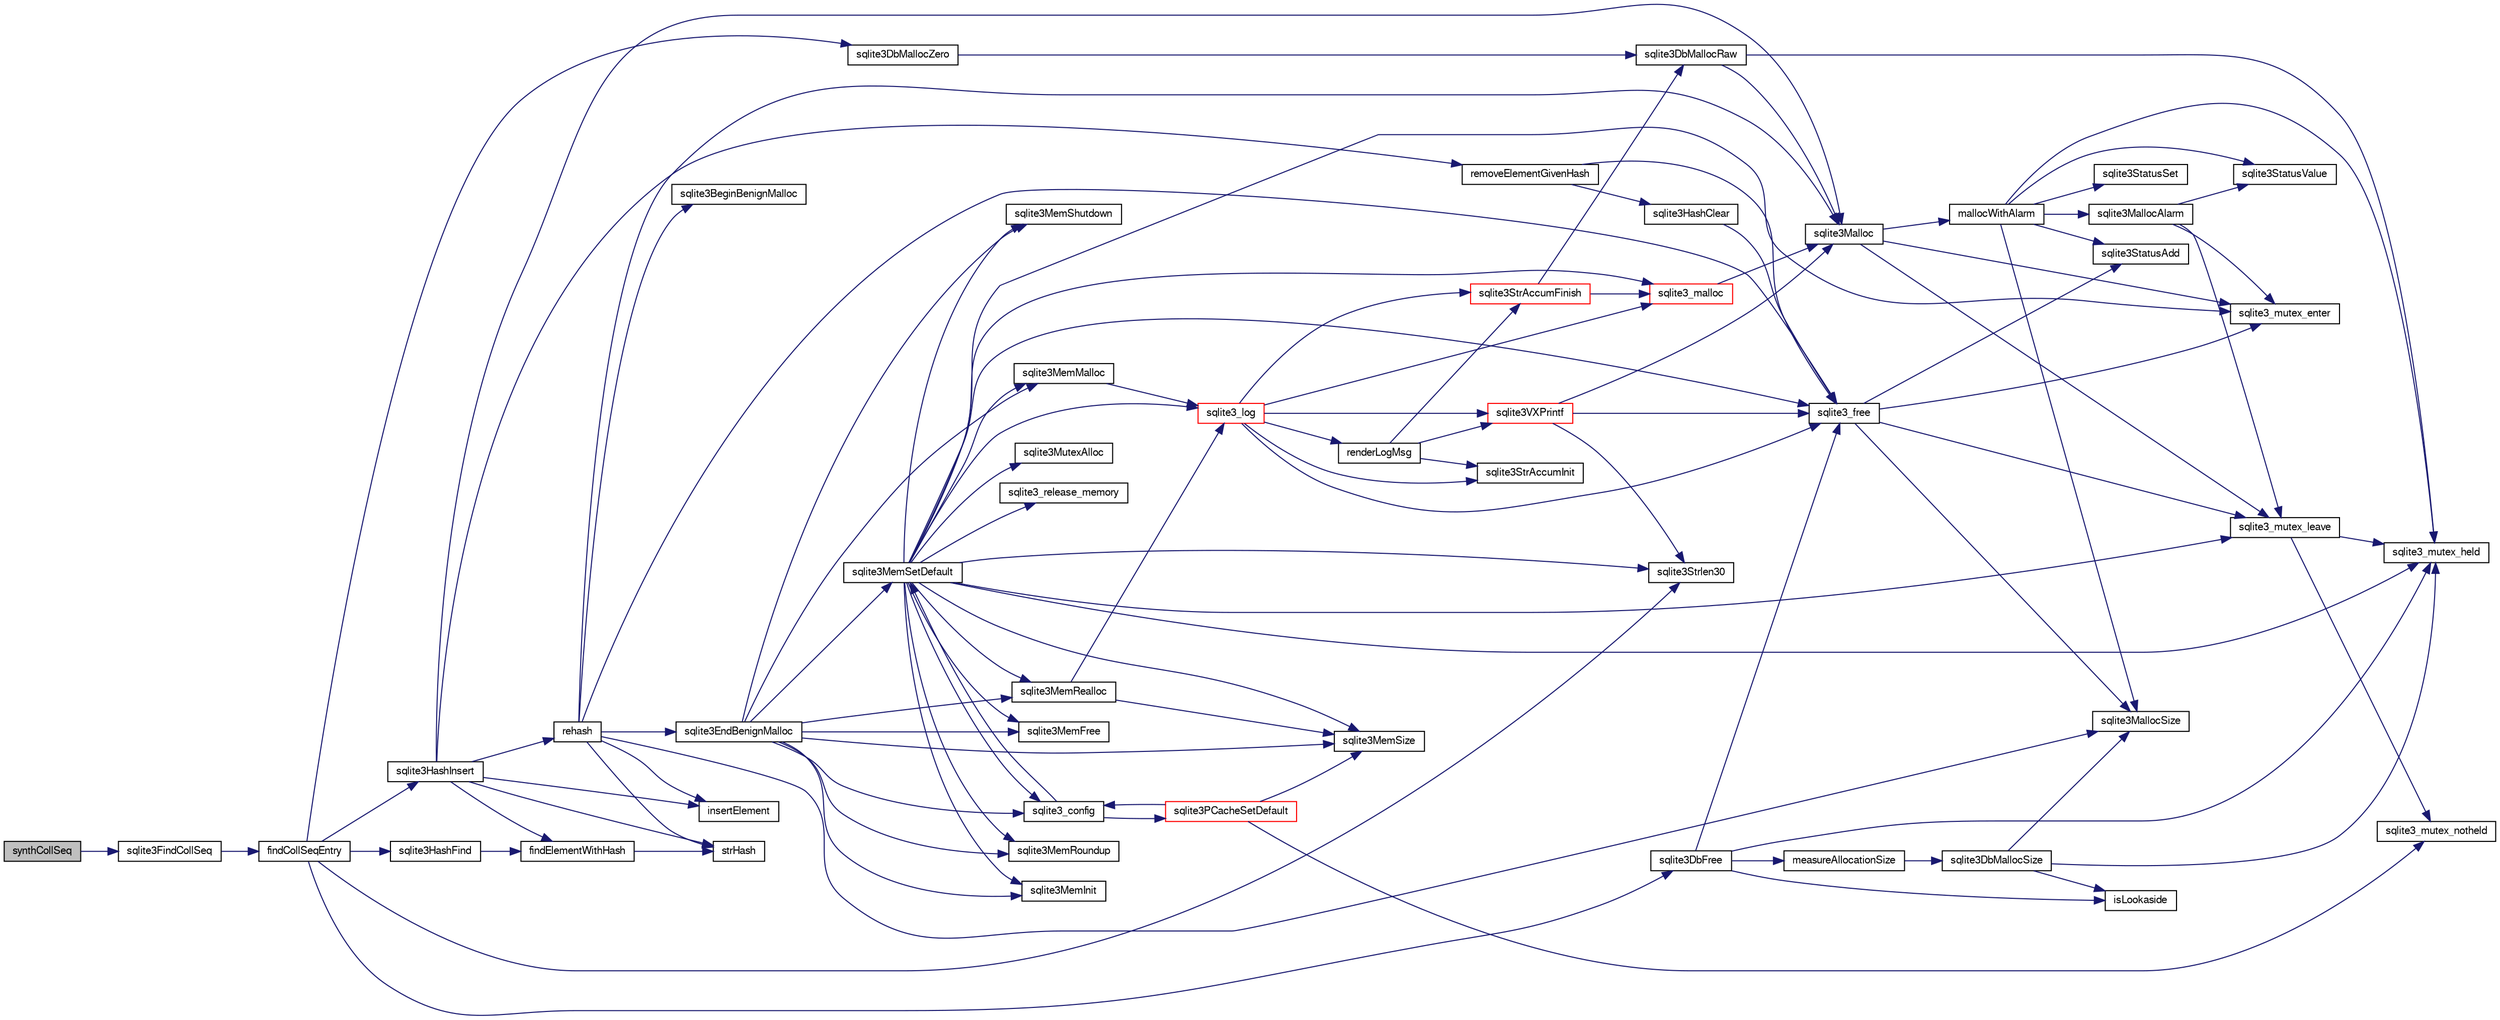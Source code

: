 digraph "synthCollSeq"
{
  edge [fontname="FreeSans",fontsize="10",labelfontname="FreeSans",labelfontsize="10"];
  node [fontname="FreeSans",fontsize="10",shape=record];
  rankdir="LR";
  Node836720 [label="synthCollSeq",height=0.2,width=0.4,color="black", fillcolor="grey75", style="filled", fontcolor="black"];
  Node836720 -> Node836721 [color="midnightblue",fontsize="10",style="solid",fontname="FreeSans"];
  Node836721 [label="sqlite3FindCollSeq",height=0.2,width=0.4,color="black", fillcolor="white", style="filled",URL="$sqlite3_8c.html#ac4f91d39f24a6435de12698fdb16bc14"];
  Node836721 -> Node836722 [color="midnightblue",fontsize="10",style="solid",fontname="FreeSans"];
  Node836722 [label="findCollSeqEntry",height=0.2,width=0.4,color="black", fillcolor="white", style="filled",URL="$sqlite3_8c.html#aaf9ae07c81dca508e137b5880e94aa98"];
  Node836722 -> Node836723 [color="midnightblue",fontsize="10",style="solid",fontname="FreeSans"];
  Node836723 [label="sqlite3HashFind",height=0.2,width=0.4,color="black", fillcolor="white", style="filled",URL="$sqlite3_8c.html#a8ca124229470a66b4c9c141ded48e2aa"];
  Node836723 -> Node836724 [color="midnightblue",fontsize="10",style="solid",fontname="FreeSans"];
  Node836724 [label="findElementWithHash",height=0.2,width=0.4,color="black", fillcolor="white", style="filled",URL="$sqlite3_8c.html#a75c0f574fa5d51702434c6e980d57d7f"];
  Node836724 -> Node836725 [color="midnightblue",fontsize="10",style="solid",fontname="FreeSans"];
  Node836725 [label="strHash",height=0.2,width=0.4,color="black", fillcolor="white", style="filled",URL="$sqlite3_8c.html#ad7193605dadc27cf291d54e15bdd011d"];
  Node836722 -> Node836726 [color="midnightblue",fontsize="10",style="solid",fontname="FreeSans"];
  Node836726 [label="sqlite3Strlen30",height=0.2,width=0.4,color="black", fillcolor="white", style="filled",URL="$sqlite3_8c.html#a3dcd80ba41f1a308193dee74857b62a7"];
  Node836722 -> Node836727 [color="midnightblue",fontsize="10",style="solid",fontname="FreeSans"];
  Node836727 [label="sqlite3DbMallocZero",height=0.2,width=0.4,color="black", fillcolor="white", style="filled",URL="$sqlite3_8c.html#a49cfebac9d6067a03442c92af73f33e4"];
  Node836727 -> Node836728 [color="midnightblue",fontsize="10",style="solid",fontname="FreeSans"];
  Node836728 [label="sqlite3DbMallocRaw",height=0.2,width=0.4,color="black", fillcolor="white", style="filled",URL="$sqlite3_8c.html#abbe8be0cf7175e11ddc3e2218fad924e"];
  Node836728 -> Node836729 [color="midnightblue",fontsize="10",style="solid",fontname="FreeSans"];
  Node836729 [label="sqlite3_mutex_held",height=0.2,width=0.4,color="black", fillcolor="white", style="filled",URL="$sqlite3_8c.html#acf77da68932b6bc163c5e68547ecc3e7"];
  Node836728 -> Node836730 [color="midnightblue",fontsize="10",style="solid",fontname="FreeSans"];
  Node836730 [label="sqlite3Malloc",height=0.2,width=0.4,color="black", fillcolor="white", style="filled",URL="$sqlite3_8c.html#a361a2eaa846b1885f123abe46f5d8b2b"];
  Node836730 -> Node836731 [color="midnightblue",fontsize="10",style="solid",fontname="FreeSans"];
  Node836731 [label="sqlite3_mutex_enter",height=0.2,width=0.4,color="black", fillcolor="white", style="filled",URL="$sqlite3_8c.html#a1c12cde690bd89f104de5cbad12a6bf5"];
  Node836730 -> Node836732 [color="midnightblue",fontsize="10",style="solid",fontname="FreeSans"];
  Node836732 [label="mallocWithAlarm",height=0.2,width=0.4,color="black", fillcolor="white", style="filled",URL="$sqlite3_8c.html#ab070d5cf8e48ec8a6a43cf025d48598b"];
  Node836732 -> Node836729 [color="midnightblue",fontsize="10",style="solid",fontname="FreeSans"];
  Node836732 -> Node836733 [color="midnightblue",fontsize="10",style="solid",fontname="FreeSans"];
  Node836733 [label="sqlite3StatusSet",height=0.2,width=0.4,color="black", fillcolor="white", style="filled",URL="$sqlite3_8c.html#afec7586c01fcb5ea17dc9d7725a589d9"];
  Node836732 -> Node836734 [color="midnightblue",fontsize="10",style="solid",fontname="FreeSans"];
  Node836734 [label="sqlite3StatusValue",height=0.2,width=0.4,color="black", fillcolor="white", style="filled",URL="$sqlite3_8c.html#a30b8ac296c6e200c1fa57708d52c6ef6"];
  Node836732 -> Node836735 [color="midnightblue",fontsize="10",style="solid",fontname="FreeSans"];
  Node836735 [label="sqlite3MallocAlarm",height=0.2,width=0.4,color="black", fillcolor="white", style="filled",URL="$sqlite3_8c.html#ada66988e8471d1198f3219c062377508"];
  Node836735 -> Node836734 [color="midnightblue",fontsize="10",style="solid",fontname="FreeSans"];
  Node836735 -> Node836736 [color="midnightblue",fontsize="10",style="solid",fontname="FreeSans"];
  Node836736 [label="sqlite3_mutex_leave",height=0.2,width=0.4,color="black", fillcolor="white", style="filled",URL="$sqlite3_8c.html#a5838d235601dbd3c1fa993555c6bcc93"];
  Node836736 -> Node836729 [color="midnightblue",fontsize="10",style="solid",fontname="FreeSans"];
  Node836736 -> Node836737 [color="midnightblue",fontsize="10",style="solid",fontname="FreeSans"];
  Node836737 [label="sqlite3_mutex_notheld",height=0.2,width=0.4,color="black", fillcolor="white", style="filled",URL="$sqlite3_8c.html#a83967c837c1c000d3b5adcfaa688f5dc"];
  Node836735 -> Node836731 [color="midnightblue",fontsize="10",style="solid",fontname="FreeSans"];
  Node836732 -> Node836738 [color="midnightblue",fontsize="10",style="solid",fontname="FreeSans"];
  Node836738 [label="sqlite3MallocSize",height=0.2,width=0.4,color="black", fillcolor="white", style="filled",URL="$sqlite3_8c.html#acf5d2a5f35270bafb050bd2def576955"];
  Node836732 -> Node836739 [color="midnightblue",fontsize="10",style="solid",fontname="FreeSans"];
  Node836739 [label="sqlite3StatusAdd",height=0.2,width=0.4,color="black", fillcolor="white", style="filled",URL="$sqlite3_8c.html#afa029f93586aeab4cc85360905dae9cd"];
  Node836730 -> Node836736 [color="midnightblue",fontsize="10",style="solid",fontname="FreeSans"];
  Node836722 -> Node836740 [color="midnightblue",fontsize="10",style="solid",fontname="FreeSans"];
  Node836740 [label="sqlite3HashInsert",height=0.2,width=0.4,color="black", fillcolor="white", style="filled",URL="$sqlite3_8c.html#aebbc6c13b3c139d5f3463938f441da3d"];
  Node836740 -> Node836724 [color="midnightblue",fontsize="10",style="solid",fontname="FreeSans"];
  Node836740 -> Node836741 [color="midnightblue",fontsize="10",style="solid",fontname="FreeSans"];
  Node836741 [label="removeElementGivenHash",height=0.2,width=0.4,color="black", fillcolor="white", style="filled",URL="$sqlite3_8c.html#a97ff4ac3846af0f8caf5426adfa2808a"];
  Node836741 -> Node836742 [color="midnightblue",fontsize="10",style="solid",fontname="FreeSans"];
  Node836742 [label="sqlite3_free",height=0.2,width=0.4,color="black", fillcolor="white", style="filled",URL="$sqlite3_8c.html#a6552349e36a8a691af5487999ab09519"];
  Node836742 -> Node836731 [color="midnightblue",fontsize="10",style="solid",fontname="FreeSans"];
  Node836742 -> Node836739 [color="midnightblue",fontsize="10",style="solid",fontname="FreeSans"];
  Node836742 -> Node836738 [color="midnightblue",fontsize="10",style="solid",fontname="FreeSans"];
  Node836742 -> Node836736 [color="midnightblue",fontsize="10",style="solid",fontname="FreeSans"];
  Node836741 -> Node836743 [color="midnightblue",fontsize="10",style="solid",fontname="FreeSans"];
  Node836743 [label="sqlite3HashClear",height=0.2,width=0.4,color="black", fillcolor="white", style="filled",URL="$sqlite3_8c.html#acc7a2dfa6603c59af14b3792fe463c73"];
  Node836743 -> Node836742 [color="midnightblue",fontsize="10",style="solid",fontname="FreeSans"];
  Node836740 -> Node836730 [color="midnightblue",fontsize="10",style="solid",fontname="FreeSans"];
  Node836740 -> Node836744 [color="midnightblue",fontsize="10",style="solid",fontname="FreeSans"];
  Node836744 [label="rehash",height=0.2,width=0.4,color="black", fillcolor="white", style="filled",URL="$sqlite3_8c.html#a4851529638f6c7af16239ee6e2dcc628"];
  Node836744 -> Node836745 [color="midnightblue",fontsize="10",style="solid",fontname="FreeSans"];
  Node836745 [label="sqlite3BeginBenignMalloc",height=0.2,width=0.4,color="black", fillcolor="white", style="filled",URL="$sqlite3_8c.html#a3344c0e2b1b6df701a1cb326602fac14"];
  Node836744 -> Node836730 [color="midnightblue",fontsize="10",style="solid",fontname="FreeSans"];
  Node836744 -> Node836746 [color="midnightblue",fontsize="10",style="solid",fontname="FreeSans"];
  Node836746 [label="sqlite3EndBenignMalloc",height=0.2,width=0.4,color="black", fillcolor="white", style="filled",URL="$sqlite3_8c.html#a4582127cc64d483dc66c7acf9d8d8fbb"];
  Node836746 -> Node836747 [color="midnightblue",fontsize="10",style="solid",fontname="FreeSans"];
  Node836747 [label="sqlite3MemMalloc",height=0.2,width=0.4,color="black", fillcolor="white", style="filled",URL="$sqlite3_8c.html#a53157f1a669f949332f44ca9f15c0a43"];
  Node836747 -> Node836748 [color="midnightblue",fontsize="10",style="solid",fontname="FreeSans"];
  Node836748 [label="sqlite3_log",height=0.2,width=0.4,color="red", fillcolor="white", style="filled",URL="$sqlite3_8c.html#a298c9699bf9c143662c6b1fec4b2dc3b"];
  Node836748 -> Node836749 [color="midnightblue",fontsize="10",style="solid",fontname="FreeSans"];
  Node836749 [label="renderLogMsg",height=0.2,width=0.4,color="black", fillcolor="white", style="filled",URL="$sqlite3_8c.html#a7a02b43ce0a27bb52085c7f446d115af"];
  Node836749 -> Node836750 [color="midnightblue",fontsize="10",style="solid",fontname="FreeSans"];
  Node836750 [label="sqlite3StrAccumInit",height=0.2,width=0.4,color="black", fillcolor="white", style="filled",URL="$sqlite3_8c.html#aabf95e113b9d54d519cd15a56215f560"];
  Node836749 -> Node836751 [color="midnightblue",fontsize="10",style="solid",fontname="FreeSans"];
  Node836751 [label="sqlite3VXPrintf",height=0.2,width=0.4,color="red", fillcolor="white", style="filled",URL="$sqlite3_8c.html#a63c25806c9bd4a2b76f9a0eb232c6bde"];
  Node836751 -> Node836730 [color="midnightblue",fontsize="10",style="solid",fontname="FreeSans"];
  Node836751 -> Node836726 [color="midnightblue",fontsize="10",style="solid",fontname="FreeSans"];
  Node836751 -> Node836742 [color="midnightblue",fontsize="10",style="solid",fontname="FreeSans"];
  Node836749 -> Node836843 [color="midnightblue",fontsize="10",style="solid",fontname="FreeSans"];
  Node836843 [label="sqlite3StrAccumFinish",height=0.2,width=0.4,color="red", fillcolor="white", style="filled",URL="$sqlite3_8c.html#adb7f26b10ac1b847db6f000ef4c2e2ba"];
  Node836843 -> Node836728 [color="midnightblue",fontsize="10",style="solid",fontname="FreeSans"];
  Node836843 -> Node836818 [color="midnightblue",fontsize="10",style="solid",fontname="FreeSans"];
  Node836818 [label="sqlite3_malloc",height=0.2,width=0.4,color="red", fillcolor="white", style="filled",URL="$sqlite3_8c.html#ac79dba55fc32b6a840cf5a9769bce7cd"];
  Node836818 -> Node836730 [color="midnightblue",fontsize="10",style="solid",fontname="FreeSans"];
  Node836748 -> Node836750 [color="midnightblue",fontsize="10",style="solid",fontname="FreeSans"];
  Node836748 -> Node836751 [color="midnightblue",fontsize="10",style="solid",fontname="FreeSans"];
  Node836748 -> Node836843 [color="midnightblue",fontsize="10",style="solid",fontname="FreeSans"];
  Node836748 -> Node836818 [color="midnightblue",fontsize="10",style="solid",fontname="FreeSans"];
  Node836748 -> Node836742 [color="midnightblue",fontsize="10",style="solid",fontname="FreeSans"];
  Node836746 -> Node836785 [color="midnightblue",fontsize="10",style="solid",fontname="FreeSans"];
  Node836785 [label="sqlite3MemFree",height=0.2,width=0.4,color="black", fillcolor="white", style="filled",URL="$sqlite3_8c.html#a4198492989c7a427e3d704c06058850a"];
  Node836746 -> Node836786 [color="midnightblue",fontsize="10",style="solid",fontname="FreeSans"];
  Node836786 [label="sqlite3MemRealloc",height=0.2,width=0.4,color="black", fillcolor="white", style="filled",URL="$sqlite3_8c.html#addd043cc5742c3b0cf536763cd4e6948"];
  Node836786 -> Node836748 [color="midnightblue",fontsize="10",style="solid",fontname="FreeSans"];
  Node836786 -> Node836787 [color="midnightblue",fontsize="10",style="solid",fontname="FreeSans"];
  Node836787 [label="sqlite3MemSize",height=0.2,width=0.4,color="black", fillcolor="white", style="filled",URL="$sqlite3_8c.html#a564962938d56643e999de431c190f937"];
  Node836746 -> Node836787 [color="midnightblue",fontsize="10",style="solid",fontname="FreeSans"];
  Node836746 -> Node836788 [color="midnightblue",fontsize="10",style="solid",fontname="FreeSans"];
  Node836788 [label="sqlite3MemRoundup",height=0.2,width=0.4,color="black", fillcolor="white", style="filled",URL="$sqlite3_8c.html#ac9d66a2d2d224dfafcf6a49d48436ddc"];
  Node836746 -> Node836789 [color="midnightblue",fontsize="10",style="solid",fontname="FreeSans"];
  Node836789 [label="sqlite3MemInit",height=0.2,width=0.4,color="black", fillcolor="white", style="filled",URL="$sqlite3_8c.html#a1ec61c1becf036ba7fcb571ae51300af"];
  Node836746 -> Node836790 [color="midnightblue",fontsize="10",style="solid",fontname="FreeSans"];
  Node836790 [label="sqlite3MemShutdown",height=0.2,width=0.4,color="black", fillcolor="white", style="filled",URL="$sqlite3_8c.html#a934531b3f7c4743196f453ce6db028dc"];
  Node836746 -> Node836784 [color="midnightblue",fontsize="10",style="solid",fontname="FreeSans"];
  Node836784 [label="sqlite3MemSetDefault",height=0.2,width=0.4,color="black", fillcolor="white", style="filled",URL="$sqlite3_8c.html#a162fbfd727e92c5f8f72625b5ff62549"];
  Node836784 -> Node836747 [color="midnightblue",fontsize="10",style="solid",fontname="FreeSans"];
  Node836784 -> Node836785 [color="midnightblue",fontsize="10",style="solid",fontname="FreeSans"];
  Node836784 -> Node836786 [color="midnightblue",fontsize="10",style="solid",fontname="FreeSans"];
  Node836784 -> Node836787 [color="midnightblue",fontsize="10",style="solid",fontname="FreeSans"];
  Node836784 -> Node836788 [color="midnightblue",fontsize="10",style="solid",fontname="FreeSans"];
  Node836784 -> Node836789 [color="midnightblue",fontsize="10",style="solid",fontname="FreeSans"];
  Node836784 -> Node836790 [color="midnightblue",fontsize="10",style="solid",fontname="FreeSans"];
  Node836784 -> Node836791 [color="midnightblue",fontsize="10",style="solid",fontname="FreeSans"];
  Node836791 [label="sqlite3_config",height=0.2,width=0.4,color="black", fillcolor="white", style="filled",URL="$sqlite3_8c.html#a74ad420b6f26bc06a04ff6ecec8a8c91"];
  Node836791 -> Node836784 [color="midnightblue",fontsize="10",style="solid",fontname="FreeSans"];
  Node836791 -> Node836792 [color="midnightblue",fontsize="10",style="solid",fontname="FreeSans"];
  Node836792 [label="sqlite3PCacheSetDefault",height=0.2,width=0.4,color="red", fillcolor="white", style="filled",URL="$sqlite3_8c.html#a91974afe7709a742451438556ee0c70c"];
  Node836792 -> Node836791 [color="midnightblue",fontsize="10",style="solid",fontname="FreeSans"];
  Node836792 -> Node836737 [color="midnightblue",fontsize="10",style="solid",fontname="FreeSans"];
  Node836792 -> Node836787 [color="midnightblue",fontsize="10",style="solid",fontname="FreeSans"];
  Node836784 -> Node836782 [color="midnightblue",fontsize="10",style="solid",fontname="FreeSans"];
  Node836782 [label="sqlite3MutexAlloc",height=0.2,width=0.4,color="black", fillcolor="white", style="filled",URL="$sqlite3_8c.html#a0e3f432ee581f6876b590e7ad7e84e19"];
  Node836784 -> Node836731 [color="midnightblue",fontsize="10",style="solid",fontname="FreeSans"];
  Node836784 -> Node836736 [color="midnightblue",fontsize="10",style="solid",fontname="FreeSans"];
  Node836784 -> Node836726 [color="midnightblue",fontsize="10",style="solid",fontname="FreeSans"];
  Node836784 -> Node836729 [color="midnightblue",fontsize="10",style="solid",fontname="FreeSans"];
  Node836784 -> Node836817 [color="midnightblue",fontsize="10",style="solid",fontname="FreeSans"];
  Node836817 [label="sqlite3_release_memory",height=0.2,width=0.4,color="black", fillcolor="white", style="filled",URL="$sqlite3_8c.html#a91037e7ef182e008677dae146e15cf92"];
  Node836784 -> Node836818 [color="midnightblue",fontsize="10",style="solid",fontname="FreeSans"];
  Node836784 -> Node836742 [color="midnightblue",fontsize="10",style="solid",fontname="FreeSans"];
  Node836784 -> Node836748 [color="midnightblue",fontsize="10",style="solid",fontname="FreeSans"];
  Node836746 -> Node836791 [color="midnightblue",fontsize="10",style="solid",fontname="FreeSans"];
  Node836744 -> Node836742 [color="midnightblue",fontsize="10",style="solid",fontname="FreeSans"];
  Node836744 -> Node836738 [color="midnightblue",fontsize="10",style="solid",fontname="FreeSans"];
  Node836744 -> Node836725 [color="midnightblue",fontsize="10",style="solid",fontname="FreeSans"];
  Node836744 -> Node837012 [color="midnightblue",fontsize="10",style="solid",fontname="FreeSans"];
  Node837012 [label="insertElement",height=0.2,width=0.4,color="black", fillcolor="white", style="filled",URL="$sqlite3_8c.html#a011f717fc5c46f03d78bf81b6714e0ee"];
  Node836740 -> Node836725 [color="midnightblue",fontsize="10",style="solid",fontname="FreeSans"];
  Node836740 -> Node837012 [color="midnightblue",fontsize="10",style="solid",fontname="FreeSans"];
  Node836722 -> Node836757 [color="midnightblue",fontsize="10",style="solid",fontname="FreeSans"];
  Node836757 [label="sqlite3DbFree",height=0.2,width=0.4,color="black", fillcolor="white", style="filled",URL="$sqlite3_8c.html#ac70ab821a6607b4a1b909582dc37a069"];
  Node836757 -> Node836729 [color="midnightblue",fontsize="10",style="solid",fontname="FreeSans"];
  Node836757 -> Node836758 [color="midnightblue",fontsize="10",style="solid",fontname="FreeSans"];
  Node836758 [label="measureAllocationSize",height=0.2,width=0.4,color="black", fillcolor="white", style="filled",URL="$sqlite3_8c.html#a45731e644a22fdb756e2b6337224217a"];
  Node836758 -> Node836759 [color="midnightblue",fontsize="10",style="solid",fontname="FreeSans"];
  Node836759 [label="sqlite3DbMallocSize",height=0.2,width=0.4,color="black", fillcolor="white", style="filled",URL="$sqlite3_8c.html#aa397e5a8a03495203a0767abf0a71f86"];
  Node836759 -> Node836738 [color="midnightblue",fontsize="10",style="solid",fontname="FreeSans"];
  Node836759 -> Node836729 [color="midnightblue",fontsize="10",style="solid",fontname="FreeSans"];
  Node836759 -> Node836760 [color="midnightblue",fontsize="10",style="solid",fontname="FreeSans"];
  Node836760 [label="isLookaside",height=0.2,width=0.4,color="black", fillcolor="white", style="filled",URL="$sqlite3_8c.html#a770fa05ff9717b75e16f4d968a77b897"];
  Node836757 -> Node836760 [color="midnightblue",fontsize="10",style="solid",fontname="FreeSans"];
  Node836757 -> Node836742 [color="midnightblue",fontsize="10",style="solid",fontname="FreeSans"];
}
